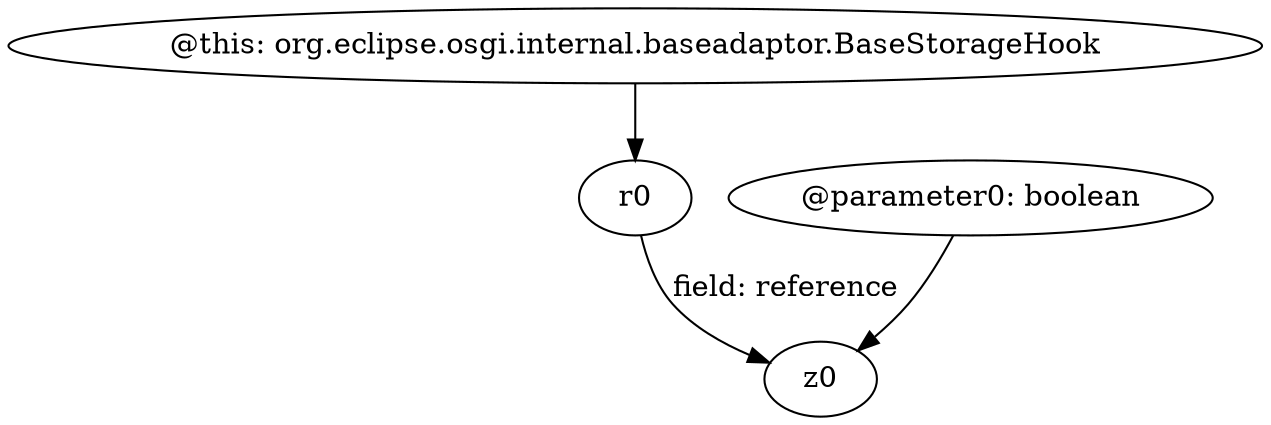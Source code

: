 digraph g {
0[label="@this: org.eclipse.osgi.internal.baseadaptor.BaseStorageHook"]
1[label="r0"]
0->1[label=""]
2[label="@parameter0: boolean"]
3[label="z0"]
2->3[label=""]
1->3[label="field: reference"]
}
